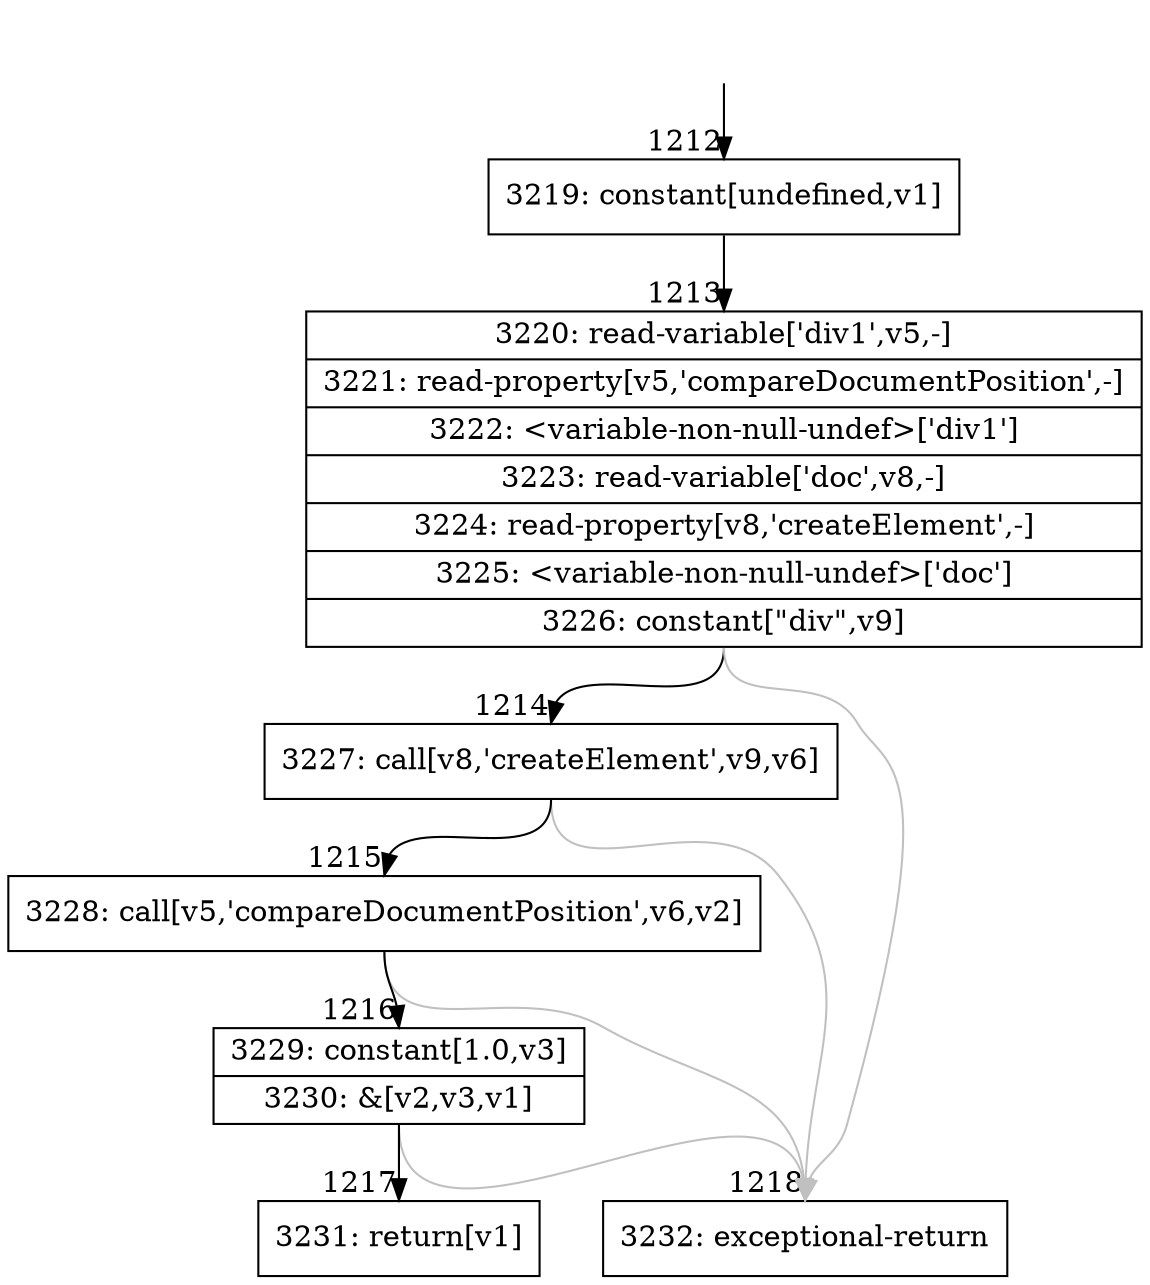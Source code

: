 digraph {
rankdir="TD"
BB_entry95[shape=none,label=""];
BB_entry95 -> BB1212 [tailport=s, headport=n, headlabel="    1212"]
BB1212 [shape=record label="{3219: constant[undefined,v1]}" ] 
BB1212 -> BB1213 [tailport=s, headport=n, headlabel="      1213"]
BB1213 [shape=record label="{3220: read-variable['div1',v5,-]|3221: read-property[v5,'compareDocumentPosition',-]|3222: \<variable-non-null-undef\>['div1']|3223: read-variable['doc',v8,-]|3224: read-property[v8,'createElement',-]|3225: \<variable-non-null-undef\>['doc']|3226: constant[\"div\",v9]}" ] 
BB1213 -> BB1214 [tailport=s, headport=n, headlabel="      1214"]
BB1213 -> BB1218 [tailport=s, headport=n, color=gray, headlabel="      1218"]
BB1214 [shape=record label="{3227: call[v8,'createElement',v9,v6]}" ] 
BB1214 -> BB1215 [tailport=s, headport=n, headlabel="      1215"]
BB1214 -> BB1218 [tailport=s, headport=n, color=gray]
BB1215 [shape=record label="{3228: call[v5,'compareDocumentPosition',v6,v2]}" ] 
BB1215 -> BB1216 [tailport=s, headport=n, headlabel="      1216"]
BB1215 -> BB1218 [tailport=s, headport=n, color=gray]
BB1216 [shape=record label="{3229: constant[1.0,v3]|3230: &[v2,v3,v1]}" ] 
BB1216 -> BB1217 [tailport=s, headport=n, headlabel="      1217"]
BB1216 -> BB1218 [tailport=s, headport=n, color=gray]
BB1217 [shape=record label="{3231: return[v1]}" ] 
BB1218 [shape=record label="{3232: exceptional-return}" ] 
}
